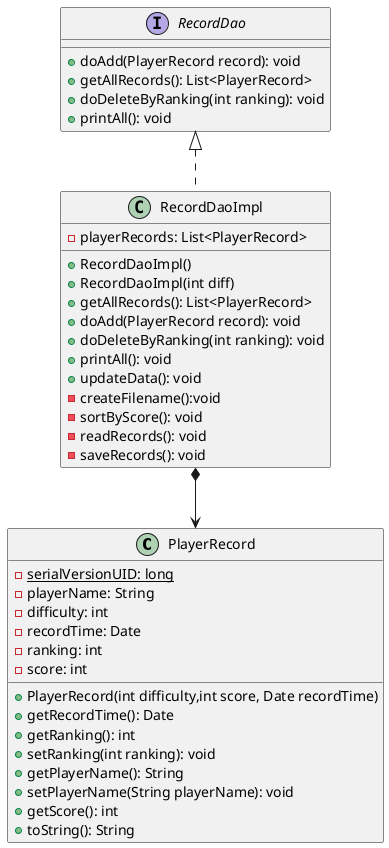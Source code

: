 @startuml
'https://plantuml.com/sequence-diagram

class PlayerRecord {
    - {static}serialVersionUID: long
    - playerName: String
    - difficulty: int
    - recordTime: Date
    - ranking: int
    - score: int
    + PlayerRecord(int difficulty,int score, Date recordTime)
    + getRecordTime(): Date
    + getRanking(): int
    + setRanking(int ranking): void
    + getPlayerName(): String
    + setPlayerName(String playerName): void
    + getScore(): int
    + toString(): String
}
interface RecordDao {
    + doAdd(PlayerRecord record): void
    + getAllRecords(): List<PlayerRecord>
    + doDeleteByRanking(int ranking): void
    + printAll(): void
}
class RecordDaoImpl {
    - playerRecords: List<PlayerRecord>
    + RecordDaoImpl()
    + RecordDaoImpl(int diff)
    + getAllRecords(): List<PlayerRecord>
    + doAdd(PlayerRecord record): void
    + doDeleteByRanking(int ranking): void
    + printAll(): void
    + updateData(): void
    - createFilename():void
    - sortByScore(): void
    - readRecords(): void
    - saveRecords(): void
}

RecordDaoImpl  *-->  PlayerRecord
RecordDao  <|.. RecordDaoImpl

@enduml